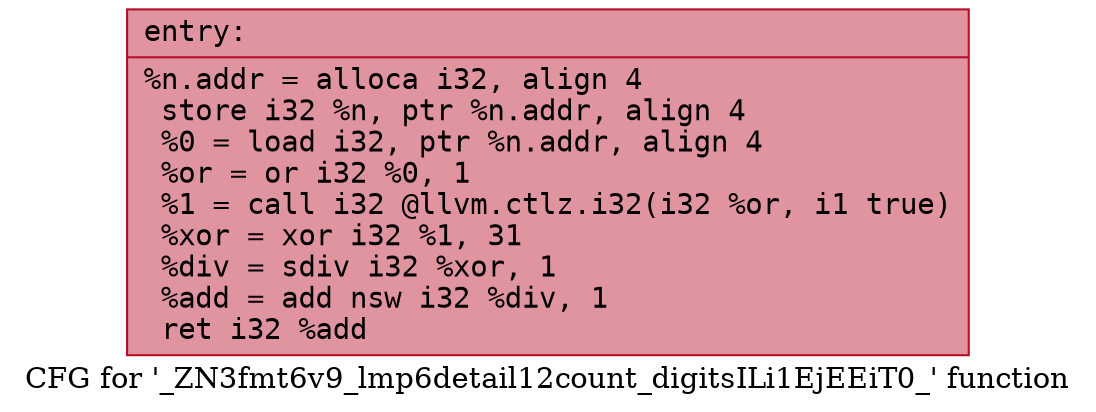 digraph "CFG for '_ZN3fmt6v9_lmp6detail12count_digitsILi1EjEEiT0_' function" {
	label="CFG for '_ZN3fmt6v9_lmp6detail12count_digitsILi1EjEEiT0_' function";

	Node0x55fec3109cb0 [shape=record,color="#b70d28ff", style=filled, fillcolor="#b70d2870" fontname="Courier",label="{entry:\l|  %n.addr = alloca i32, align 4\l  store i32 %n, ptr %n.addr, align 4\l  %0 = load i32, ptr %n.addr, align 4\l  %or = or i32 %0, 1\l  %1 = call i32 @llvm.ctlz.i32(i32 %or, i1 true)\l  %xor = xor i32 %1, 31\l  %div = sdiv i32 %xor, 1\l  %add = add nsw i32 %div, 1\l  ret i32 %add\l}"];
}
